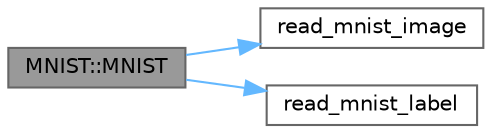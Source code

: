digraph "MNIST::MNIST"
{
 // LATEX_PDF_SIZE
  bgcolor="transparent";
  edge [fontname=Helvetica,fontsize=10,labelfontname=Helvetica,labelfontsize=10];
  node [fontname=Helvetica,fontsize=10,shape=box,height=0.2,width=0.4];
  rankdir="LR";
  Node1 [id="Node000001",label="MNIST::MNIST",height=0.2,width=0.4,color="gray40", fillcolor="grey60", style="filled", fontcolor="black",tooltip=" "];
  Node1 -> Node2 [id="edge1_Node000001_Node000002",color="steelblue1",style="solid",tooltip=" "];
  Node2 [id="Node000002",label="read_mnist_image",height=0.2,width=0.4,color="grey40", fillcolor="white", style="filled",URL="$dnn_8hpp.html#a0ca92b8e2cc917d296f2631eb3a4d974",tooltip=" "];
  Node1 -> Node3 [id="edge2_Node000001_Node000003",color="steelblue1",style="solid",tooltip=" "];
  Node3 [id="Node000003",label="read_mnist_label",height=0.2,width=0.4,color="grey40", fillcolor="white", style="filled",URL="$dnn_8hpp.html#a7fefa15db0fce1a8dd02c12babdf5d78",tooltip=" "];
}
